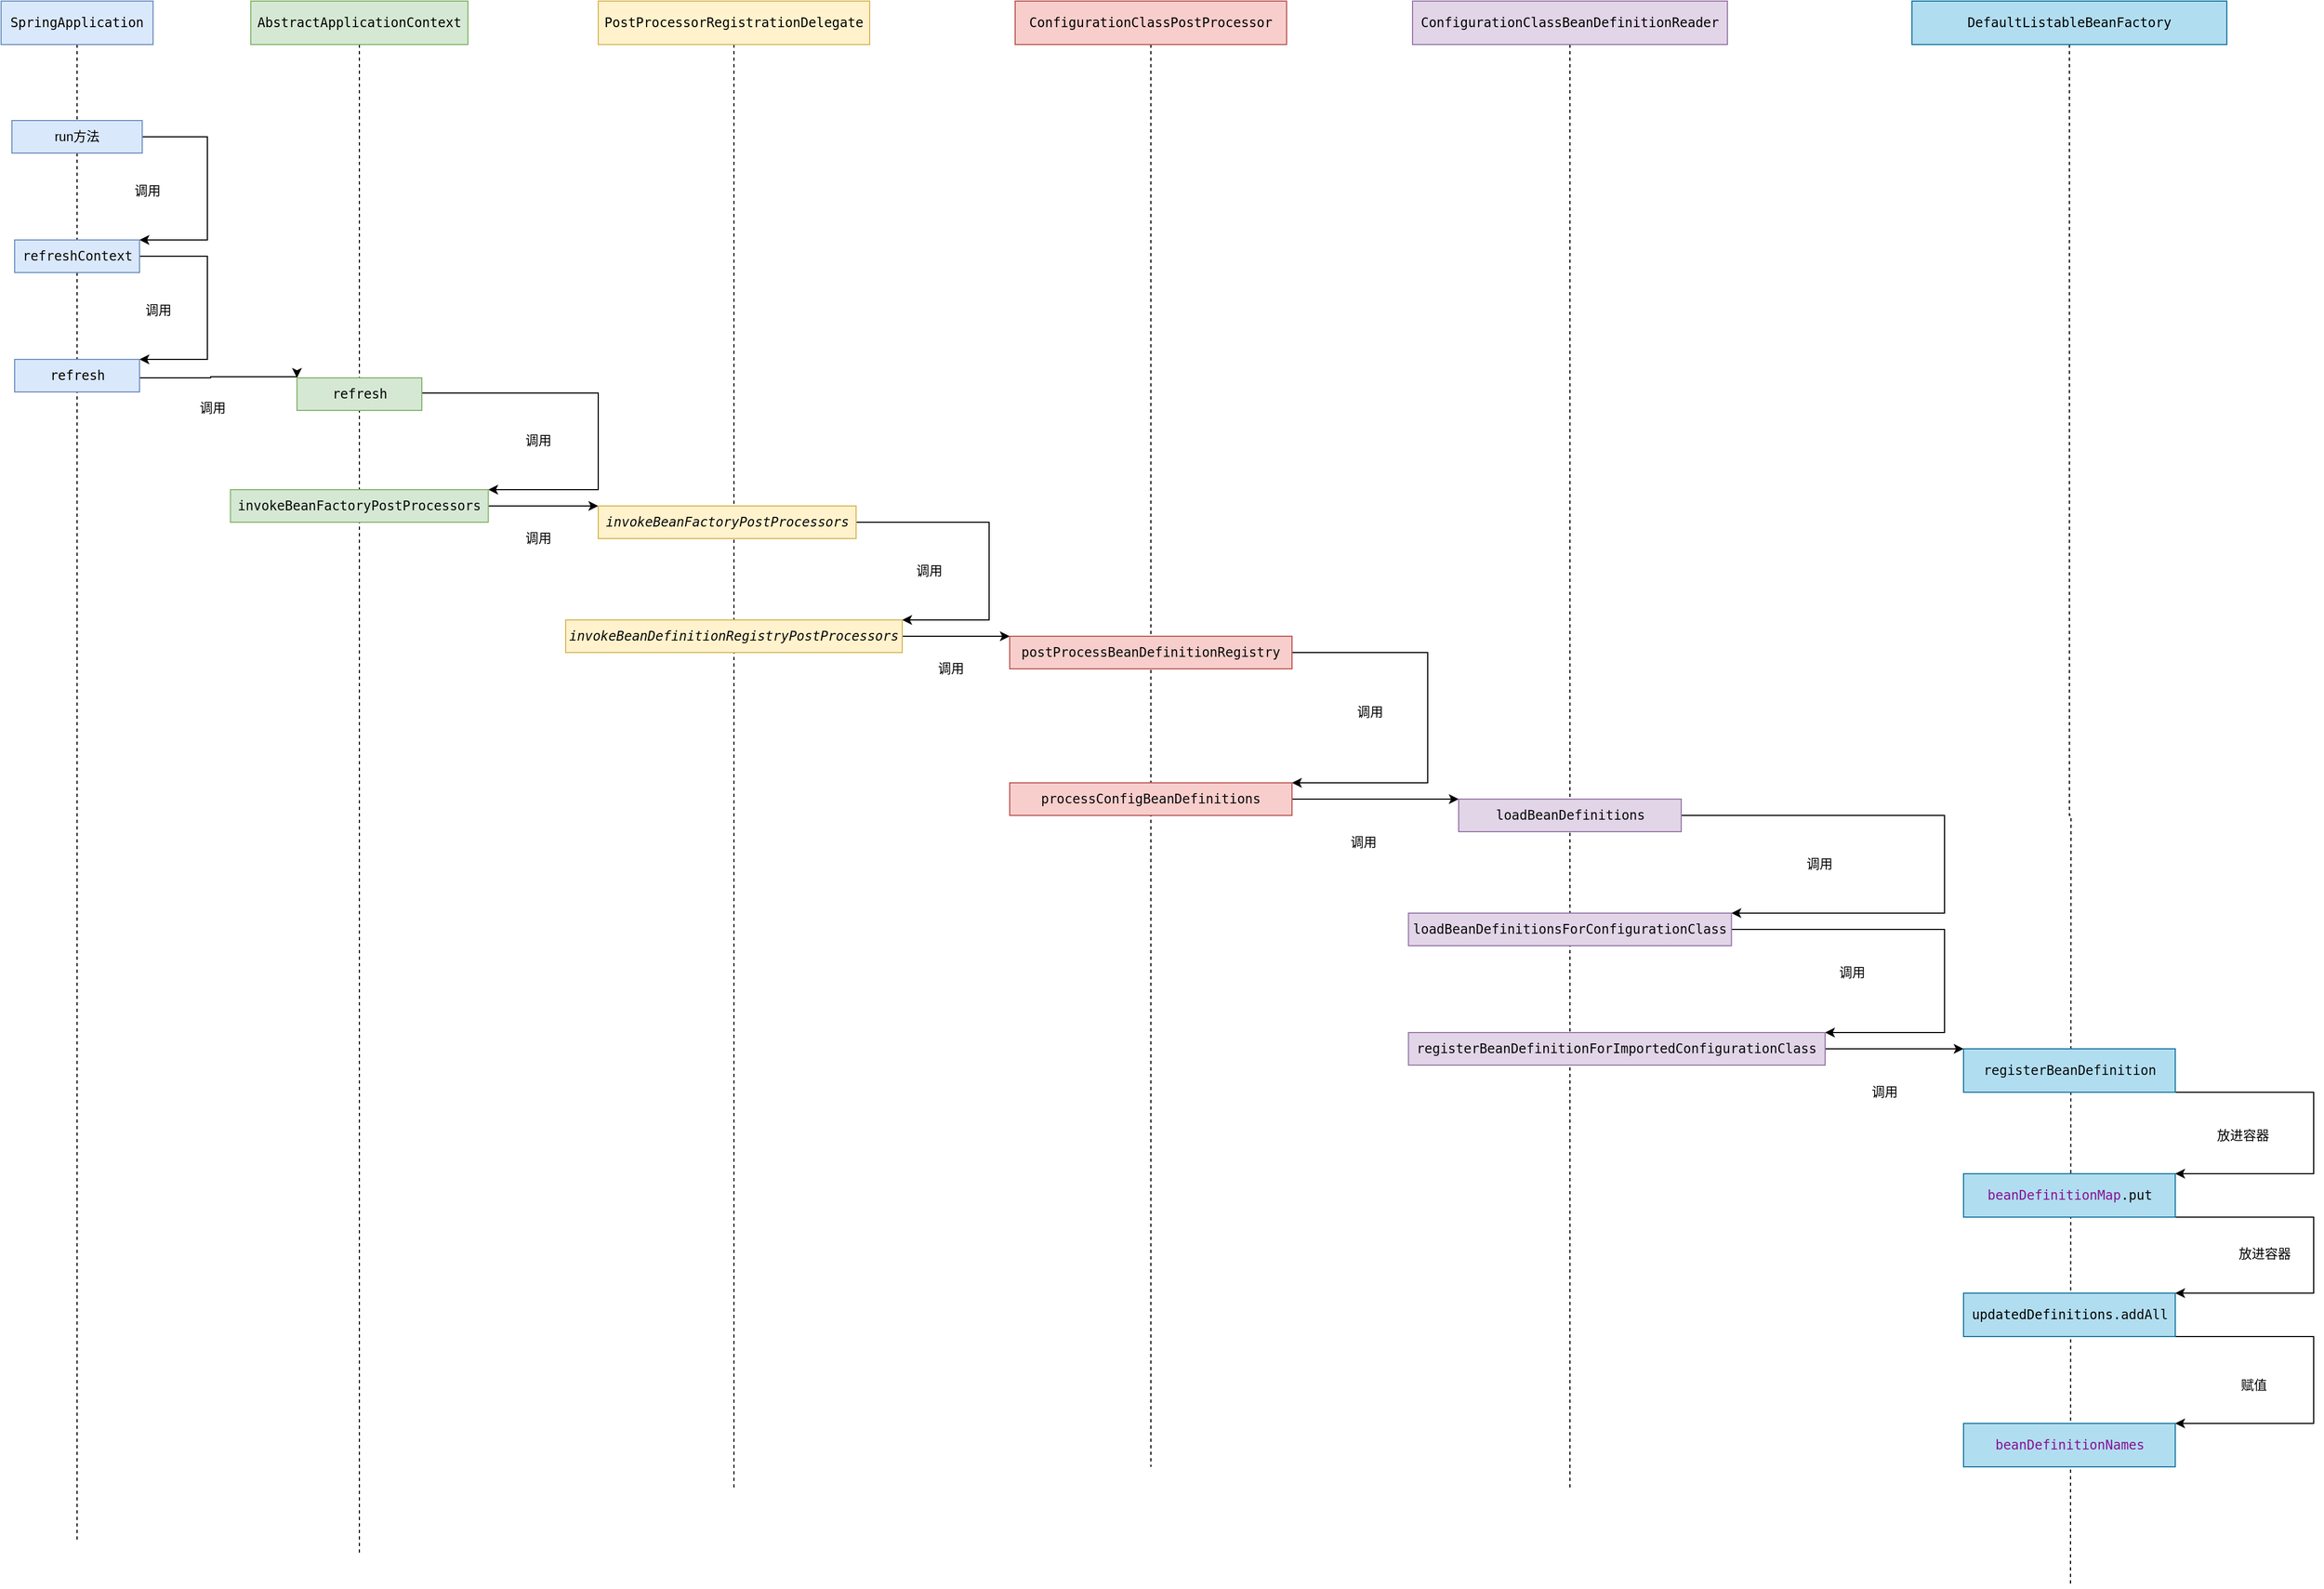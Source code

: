 <mxfile version="14.9.6" type="device"><diagram id="Ni-GHxJx_PQ39iT33gEe" name="第 1 页"><mxGraphModel dx="865" dy="506" grid="1" gridSize="10" guides="1" tooltips="1" connect="1" arrows="1" fold="1" page="1" pageScale="1" pageWidth="827" pageHeight="1169" math="0" shadow="0"><root><mxCell id="0"/><mxCell id="1" parent="0"/><mxCell id="n2_-uNSNF1x48s39MkvH-4" style="edgeStyle=orthogonalEdgeStyle;rounded=0;orthogonalLoop=1;jettySize=auto;html=1;exitX=0.5;exitY=1;exitDx=0;exitDy=0;entryX=0.5;entryY=0;entryDx=0;entryDy=0;fontColor=#000000;endArrow=none;endFill=0;dashed=1;" edge="1" parent="1" source="n2_-uNSNF1x48s39MkvH-2" target="n2_-uNSNF1x48s39MkvH-3"><mxGeometry relative="1" as="geometry"/></mxCell><mxCell id="n2_-uNSNF1x48s39MkvH-2" value="&lt;pre style=&quot;font-family: &amp;quot;jetbrains mono&amp;quot;, monospace;&quot;&gt;&lt;span style=&quot;&quot;&gt;&lt;font style=&quot;font-size: 12px&quot;&gt;SpringApplication&lt;/font&gt;&lt;/span&gt;&lt;/pre&gt;" style="rounded=0;whiteSpace=wrap;html=1;fillColor=#dae8fc;strokeColor=#6c8ebf;" vertex="1" parent="1"><mxGeometry x="40" y="30" width="140" height="40" as="geometry"/></mxCell><mxCell id="n2_-uNSNF1x48s39MkvH-5" style="edgeStyle=orthogonalEdgeStyle;rounded=0;orthogonalLoop=1;jettySize=auto;html=1;exitX=0.5;exitY=1;exitDx=0;exitDy=0;dashed=1;fontColor=#000000;endArrow=none;endFill=0;entryX=0.5;entryY=0;entryDx=0;entryDy=0;entryPerimeter=0;" edge="1" parent="1" source="n2_-uNSNF1x48s39MkvH-3" target="n2_-uNSNF1x48s39MkvH-6"><mxGeometry relative="1" as="geometry"><mxPoint x="110" y="245" as="targetPoint"/></mxGeometry></mxCell><mxCell id="n2_-uNSNF1x48s39MkvH-8" style="edgeStyle=orthogonalEdgeStyle;rounded=0;orthogonalLoop=1;jettySize=auto;html=1;exitX=1;exitY=0.5;exitDx=0;exitDy=0;entryX=1;entryY=0;entryDx=0;entryDy=0;fontColor=#000000;endArrow=classic;endFill=1;" edge="1" parent="1" source="n2_-uNSNF1x48s39MkvH-3" target="n2_-uNSNF1x48s39MkvH-6"><mxGeometry relative="1" as="geometry"><Array as="points"><mxPoint x="230" y="155"/><mxPoint x="230" y="250"/></Array></mxGeometry></mxCell><mxCell id="n2_-uNSNF1x48s39MkvH-3" value="run方法" style="rounded=0;whiteSpace=wrap;html=1;fillColor=#dae8fc;strokeColor=#6c8ebf;" vertex="1" parent="1"><mxGeometry x="50" y="140" width="120" height="30" as="geometry"/></mxCell><mxCell id="n2_-uNSNF1x48s39MkvH-7" style="edgeStyle=orthogonalEdgeStyle;rounded=0;orthogonalLoop=1;jettySize=auto;html=1;exitX=0.5;exitY=1;exitDx=0;exitDy=0;dashed=1;fontColor=#000000;endArrow=none;endFill=0;" edge="1" parent="1" source="n2_-uNSNF1x48s39MkvH-6"><mxGeometry relative="1" as="geometry"><mxPoint x="110" y="1450" as="targetPoint"/></mxGeometry></mxCell><mxCell id="n2_-uNSNF1x48s39MkvH-10" style="edgeStyle=orthogonalEdgeStyle;rounded=0;orthogonalLoop=1;jettySize=auto;html=1;exitX=1;exitY=0.5;exitDx=0;exitDy=0;entryX=1;entryY=0;entryDx=0;entryDy=0;fontColor=#000000;endArrow=classic;endFill=1;" edge="1" parent="1" source="n2_-uNSNF1x48s39MkvH-6" target="n2_-uNSNF1x48s39MkvH-9"><mxGeometry relative="1" as="geometry"><Array as="points"><mxPoint x="230" y="265"/><mxPoint x="230" y="360"/></Array></mxGeometry></mxCell><mxCell id="n2_-uNSNF1x48s39MkvH-6" value="&lt;pre style=&quot;color: rgb(8, 8, 8); font-family: &amp;quot;jetbrains mono&amp;quot;, monospace;&quot;&gt;&lt;font style=&quot;font-size: 12px&quot;&gt;refreshContext&lt;/font&gt;&lt;/pre&gt;" style="rounded=0;whiteSpace=wrap;html=1;fillColor=#dae8fc;strokeColor=#6c8ebf;" vertex="1" parent="1"><mxGeometry x="52.5" y="250" width="115" height="30" as="geometry"/></mxCell><mxCell id="n2_-uNSNF1x48s39MkvH-15" style="edgeStyle=orthogonalEdgeStyle;rounded=0;orthogonalLoop=1;jettySize=auto;html=1;exitX=1;exitY=0.5;exitDx=0;exitDy=0;entryX=0;entryY=0;entryDx=0;entryDy=0;fontColor=#000000;endArrow=classic;endFill=1;" edge="1" parent="1"><mxGeometry relative="1" as="geometry"><mxPoint x="167.5" y="377" as="sourcePoint"/><mxPoint x="312.5" y="377" as="targetPoint"/><Array as="points"><mxPoint x="233" y="377"/><mxPoint x="312" y="376"/></Array></mxGeometry></mxCell><mxCell id="n2_-uNSNF1x48s39MkvH-9" value="&lt;pre style=&quot;font-family: &amp;quot;jetbrains mono&amp;quot; , monospace&quot;&gt;&lt;pre style=&quot;font-family: &amp;quot;jetbrains mono&amp;quot;, monospace;&quot;&gt;&lt;font style=&quot;font-size: 12px&quot;&gt;refresh&lt;/font&gt;&lt;/pre&gt;&lt;/pre&gt;" style="rounded=0;whiteSpace=wrap;html=1;fillColor=#dae8fc;strokeColor=#6c8ebf;" vertex="1" parent="1"><mxGeometry x="52.5" y="360" width="115" height="30" as="geometry"/></mxCell><mxCell id="n2_-uNSNF1x48s39MkvH-12" style="edgeStyle=orthogonalEdgeStyle;rounded=0;orthogonalLoop=1;jettySize=auto;html=1;exitX=0.5;exitY=1;exitDx=0;exitDy=0;fontColor=#000000;endArrow=none;endFill=0;dashed=1;" edge="1" parent="1" source="n2_-uNSNF1x48s39MkvH-11"><mxGeometry relative="1" as="geometry"><mxPoint x="370" y="1460" as="targetPoint"/><Array as="points"><mxPoint x="370" y="487"/></Array></mxGeometry></mxCell><mxCell id="n2_-uNSNF1x48s39MkvH-11" value="&lt;pre style=&quot;font-family: &amp;quot;jetbrains mono&amp;quot; , monospace&quot;&gt;&lt;pre style=&quot;color: rgb(8 , 8 , 8) ; font-family: &amp;quot;jetbrains mono&amp;quot; , monospace&quot;&gt;&lt;pre style=&quot;font-family: &amp;quot;jetbrains mono&amp;quot;, monospace;&quot;&gt;&lt;span style=&quot;color: rgb(0 , 0 , 0)&quot;&gt;&lt;font style=&quot;font-size: 12px&quot;&gt;AbstractApplicationContext&lt;/font&gt;&lt;/span&gt;&lt;/pre&gt;&lt;/pre&gt;&lt;/pre&gt;" style="rounded=0;whiteSpace=wrap;html=1;fillColor=#d5e8d4;strokeColor=#82b366;" vertex="1" parent="1"><mxGeometry x="270" y="30" width="200" height="40" as="geometry"/></mxCell><mxCell id="n2_-uNSNF1x48s39MkvH-17" style="edgeStyle=orthogonalEdgeStyle;rounded=0;orthogonalLoop=1;jettySize=auto;html=1;exitX=1;exitY=0.5;exitDx=0;exitDy=0;entryX=1;entryY=0;entryDx=0;entryDy=0;fontColor=#000000;endArrow=classic;endFill=1;" edge="1" parent="1" source="n2_-uNSNF1x48s39MkvH-14" target="n2_-uNSNF1x48s39MkvH-16"><mxGeometry relative="1" as="geometry"><Array as="points"><mxPoint x="590" y="391"/><mxPoint x="590" y="480"/></Array></mxGeometry></mxCell><mxCell id="n2_-uNSNF1x48s39MkvH-14" value="&lt;pre style=&quot;font-family: &amp;quot;jetbrains mono&amp;quot; , monospace&quot;&gt;&lt;pre style=&quot;font-family: &amp;quot;jetbrains mono&amp;quot;, monospace;&quot;&gt;&lt;font style=&quot;font-size: 12px&quot;&gt;refresh&lt;/font&gt;&lt;/pre&gt;&lt;/pre&gt;" style="rounded=0;whiteSpace=wrap;html=1;fillColor=#d5e8d4;strokeColor=#82b366;" vertex="1" parent="1"><mxGeometry x="312.5" y="377" width="115" height="30" as="geometry"/></mxCell><mxCell id="n2_-uNSNF1x48s39MkvH-25" style="edgeStyle=orthogonalEdgeStyle;rounded=0;orthogonalLoop=1;jettySize=auto;html=1;exitX=1;exitY=0.5;exitDx=0;exitDy=0;entryX=0;entryY=0;entryDx=0;entryDy=0;fontColor=#000000;endArrow=classic;endFill=1;" edge="1" parent="1" source="n2_-uNSNF1x48s39MkvH-16" target="n2_-uNSNF1x48s39MkvH-20"><mxGeometry relative="1" as="geometry"><Array as="points"><mxPoint x="560" y="495"/><mxPoint x="560" y="495"/></Array></mxGeometry></mxCell><mxCell id="n2_-uNSNF1x48s39MkvH-16" value="&lt;pre style=&quot;font-family: &amp;quot;jetbrains mono&amp;quot; , monospace&quot;&gt;&lt;pre style=&quot;font-family: &amp;quot;jetbrains mono&amp;quot; , monospace&quot;&gt;&lt;pre style=&quot;color: rgb(8, 8, 8); font-family: &amp;quot;jetbrains mono&amp;quot;, monospace;&quot;&gt;&lt;font style=&quot;font-size: 12px&quot;&gt;invokeBeanFactoryPostProcessors&lt;/font&gt;&lt;/pre&gt;&lt;/pre&gt;&lt;/pre&gt;" style="rounded=0;whiteSpace=wrap;html=1;fillColor=#d5e8d4;strokeColor=#82b366;" vertex="1" parent="1"><mxGeometry x="251.25" y="480" width="237.5" height="30" as="geometry"/></mxCell><mxCell id="n2_-uNSNF1x48s39MkvH-19" style="edgeStyle=orthogonalEdgeStyle;rounded=0;orthogonalLoop=1;jettySize=auto;html=1;exitX=0.5;exitY=1;exitDx=0;exitDy=0;fontColor=#000000;endArrow=none;endFill=0;dashed=1;" edge="1" parent="1" source="n2_-uNSNF1x48s39MkvH-18"><mxGeometry relative="1" as="geometry"><mxPoint x="715" y="1400" as="targetPoint"/></mxGeometry></mxCell><mxCell id="n2_-uNSNF1x48s39MkvH-18" value="&lt;pre style=&quot;font-family: &amp;quot;jetbrains mono&amp;quot; , monospace&quot;&gt;&lt;pre style=&quot;color: rgb(8 , 8 , 8) ; font-family: &amp;quot;jetbrains mono&amp;quot; , monospace&quot;&gt;&lt;pre style=&quot;font-family: &amp;quot;jetbrains mono&amp;quot; , monospace&quot;&gt;&lt;pre style=&quot;font-family: &amp;quot;jetbrains mono&amp;quot;, monospace;&quot;&gt;&lt;span style=&quot;color: rgb(0 , 0 , 0)&quot;&gt;&lt;font style=&quot;font-size: 12px&quot;&gt;PostProcessorRegistrationDelegate&lt;/font&gt;&lt;/span&gt;&lt;/pre&gt;&lt;/pre&gt;&lt;/pre&gt;&lt;/pre&gt;" style="rounded=0;whiteSpace=wrap;html=1;fillColor=#fff2cc;strokeColor=#d6b656;" vertex="1" parent="1"><mxGeometry x="590" y="30" width="250" height="40" as="geometry"/></mxCell><mxCell id="n2_-uNSNF1x48s39MkvH-26" style="edgeStyle=orthogonalEdgeStyle;rounded=0;orthogonalLoop=1;jettySize=auto;html=1;exitX=1;exitY=0.5;exitDx=0;exitDy=0;entryX=1;entryY=0;entryDx=0;entryDy=0;fontColor=#000000;endArrow=classic;endFill=1;" edge="1" parent="1" source="n2_-uNSNF1x48s39MkvH-20" target="n2_-uNSNF1x48s39MkvH-21"><mxGeometry relative="1" as="geometry"><Array as="points"><mxPoint x="950" y="510"/><mxPoint x="950" y="600"/></Array></mxGeometry></mxCell><mxCell id="n2_-uNSNF1x48s39MkvH-20" value="&lt;pre style=&quot;font-family: &amp;quot;jetbrains mono&amp;quot; , monospace&quot;&gt;&lt;pre style=&quot;font-family: &amp;quot;jetbrains mono&amp;quot; , monospace&quot;&gt;&lt;pre style=&quot;color: rgb(8 , 8 , 8) ; font-family: &amp;quot;jetbrains mono&amp;quot; , monospace&quot;&gt;&lt;pre style=&quot;font-family: &amp;quot;jetbrains mono&amp;quot;, monospace;&quot;&gt;&lt;span style=&quot;font-style: italic&quot;&gt;&lt;font style=&quot;font-size: 12px&quot;&gt;invokeBeanFactoryPostProcessors&lt;/font&gt;&lt;/span&gt;&lt;/pre&gt;&lt;/pre&gt;&lt;/pre&gt;&lt;/pre&gt;" style="rounded=0;whiteSpace=wrap;html=1;fillColor=#fff2cc;strokeColor=#d6b656;" vertex="1" parent="1"><mxGeometry x="590" y="495" width="237.5" height="30" as="geometry"/></mxCell><mxCell id="n2_-uNSNF1x48s39MkvH-31" style="edgeStyle=orthogonalEdgeStyle;rounded=0;orthogonalLoop=1;jettySize=auto;html=1;exitX=1;exitY=0.5;exitDx=0;exitDy=0;entryX=0;entryY=0;entryDx=0;entryDy=0;fontColor=#000000;endArrow=classic;endFill=1;" edge="1" parent="1" source="n2_-uNSNF1x48s39MkvH-21" target="n2_-uNSNF1x48s39MkvH-30"><mxGeometry relative="1" as="geometry"><Array as="points"><mxPoint x="920" y="615"/><mxPoint x="920" y="615"/></Array></mxGeometry></mxCell><mxCell id="n2_-uNSNF1x48s39MkvH-21" value="&lt;pre style=&quot;font-family: &amp;quot;jetbrains mono&amp;quot; , monospace&quot;&gt;&lt;pre style=&quot;font-family: &amp;quot;jetbrains mono&amp;quot; , monospace&quot;&gt;&lt;pre style=&quot;color: rgb(8 , 8 , 8) ; font-family: &amp;quot;jetbrains mono&amp;quot; , monospace&quot;&gt;&lt;pre style=&quot;font-family: &amp;quot;jetbrains mono&amp;quot; , monospace&quot;&gt;&lt;pre style=&quot;font-family: &amp;quot;jetbrains mono&amp;quot;, monospace;&quot;&gt;&lt;span style=&quot;font-style: italic&quot;&gt;&lt;font style=&quot;font-size: 12px&quot;&gt;invokeBeanDefinitionRegistryPostProcessors&lt;/font&gt;&lt;/span&gt;&lt;/pre&gt;&lt;/pre&gt;&lt;/pre&gt;&lt;/pre&gt;&lt;/pre&gt;" style="rounded=0;whiteSpace=wrap;html=1;fillColor=#fff2cc;strokeColor=#d6b656;" vertex="1" parent="1"><mxGeometry x="560" y="600" width="310" height="30" as="geometry"/></mxCell><mxCell id="n2_-uNSNF1x48s39MkvH-29" style="edgeStyle=orthogonalEdgeStyle;rounded=0;orthogonalLoop=1;jettySize=auto;html=1;exitX=0.5;exitY=1;exitDx=0;exitDy=0;fontColor=#000000;endArrow=none;endFill=0;dashed=1;" edge="1" parent="1" source="n2_-uNSNF1x48s39MkvH-28"><mxGeometry relative="1" as="geometry"><mxPoint x="1099" y="1380" as="targetPoint"/><Array as="points"><mxPoint x="1099" y="981"/></Array></mxGeometry></mxCell><mxCell id="n2_-uNSNF1x48s39MkvH-28" value="&lt;pre style=&quot;font-family: &amp;quot;jetbrains mono&amp;quot; , monospace&quot;&gt;&lt;pre style=&quot;color: rgb(8 , 8 , 8) ; font-family: &amp;quot;jetbrains mono&amp;quot; , monospace&quot;&gt;&lt;pre style=&quot;font-family: &amp;quot;jetbrains mono&amp;quot; , monospace&quot;&gt;&lt;pre style=&quot;font-family: &amp;quot;jetbrains mono&amp;quot; , monospace&quot;&gt;&lt;pre style=&quot;font-family: &amp;quot;jetbrains mono&amp;quot;, monospace;&quot;&gt;&lt;span style=&quot;color: rgb(0 , 0 , 0)&quot;&gt;&lt;font style=&quot;font-size: 12px&quot;&gt;ConfigurationClassPostProcessor&lt;/font&gt;&lt;/span&gt;&lt;/pre&gt;&lt;/pre&gt;&lt;/pre&gt;&lt;/pre&gt;&lt;/pre&gt;" style="rounded=0;whiteSpace=wrap;html=1;fillColor=#f8cecc;strokeColor=#b85450;" vertex="1" parent="1"><mxGeometry x="974" y="30" width="250" height="40" as="geometry"/></mxCell><mxCell id="n2_-uNSNF1x48s39MkvH-33" style="edgeStyle=orthogonalEdgeStyle;rounded=0;orthogonalLoop=1;jettySize=auto;html=1;exitX=1;exitY=0.5;exitDx=0;exitDy=0;entryX=1;entryY=0;entryDx=0;entryDy=0;fontColor=#000000;endArrow=classic;endFill=1;" edge="1" parent="1" source="n2_-uNSNF1x48s39MkvH-30" target="n2_-uNSNF1x48s39MkvH-32"><mxGeometry relative="1" as="geometry"><Array as="points"><mxPoint x="1354" y="630"/><mxPoint x="1354" y="750"/></Array></mxGeometry></mxCell><mxCell id="n2_-uNSNF1x48s39MkvH-30" value="&lt;pre style=&quot;font-family: &amp;quot;jetbrains mono&amp;quot; , monospace&quot;&gt;&lt;pre style=&quot;font-family: &amp;quot;jetbrains mono&amp;quot; , monospace&quot;&gt;&lt;pre style=&quot;color: rgb(8 , 8 , 8) ; font-family: &amp;quot;jetbrains mono&amp;quot; , monospace&quot;&gt;&lt;pre style=&quot;font-family: &amp;quot;jetbrains mono&amp;quot; , monospace&quot;&gt;&lt;pre style=&quot;font-family: &amp;quot;jetbrains mono&amp;quot; , monospace&quot;&gt;&lt;pre style=&quot;font-family: &amp;quot;jetbrains mono&amp;quot;, monospace;&quot;&gt;&lt;font style=&quot;font-size: 12px&quot;&gt;postProcessBeanDefinitionRegistry&lt;/font&gt;&lt;/pre&gt;&lt;/pre&gt;&lt;/pre&gt;&lt;/pre&gt;&lt;/pre&gt;&lt;/pre&gt;" style="rounded=0;whiteSpace=wrap;html=1;fillColor=#f8cecc;strokeColor=#b85450;" vertex="1" parent="1"><mxGeometry x="969" y="615" width="260" height="30" as="geometry"/></mxCell><mxCell id="n2_-uNSNF1x48s39MkvH-37" style="edgeStyle=orthogonalEdgeStyle;rounded=0;orthogonalLoop=1;jettySize=auto;html=1;exitX=1;exitY=0.5;exitDx=0;exitDy=0;entryX=0;entryY=0;entryDx=0;entryDy=0;fontColor=#000000;endArrow=classic;endFill=1;" edge="1" parent="1" source="n2_-uNSNF1x48s39MkvH-32" target="n2_-uNSNF1x48s39MkvH-36"><mxGeometry relative="1" as="geometry"><Array as="points"><mxPoint x="1340" y="765"/><mxPoint x="1340" y="765"/></Array></mxGeometry></mxCell><mxCell id="n2_-uNSNF1x48s39MkvH-32" value="&lt;pre style=&quot;font-family: &amp;quot;jetbrains mono&amp;quot; , monospace&quot;&gt;&lt;pre style=&quot;font-family: &amp;quot;jetbrains mono&amp;quot; , monospace&quot;&gt;&lt;pre style=&quot;color: rgb(8 , 8 , 8) ; font-family: &amp;quot;jetbrains mono&amp;quot; , monospace&quot;&gt;&lt;pre style=&quot;font-family: &amp;quot;jetbrains mono&amp;quot; , monospace&quot;&gt;&lt;pre style=&quot;font-family: &amp;quot;jetbrains mono&amp;quot; , monospace&quot;&gt;&lt;pre style=&quot;font-family: &amp;quot;jetbrains mono&amp;quot; , monospace&quot;&gt;&lt;pre style=&quot;font-family: &amp;quot;jetbrains mono&amp;quot;, monospace;&quot;&gt;&lt;font style=&quot;font-size: 12px&quot;&gt;processConfigBeanDefinitions&lt;/font&gt;&lt;/pre&gt;&lt;/pre&gt;&lt;/pre&gt;&lt;/pre&gt;&lt;/pre&gt;&lt;/pre&gt;&lt;/pre&gt;" style="rounded=0;whiteSpace=wrap;html=1;fillColor=#f8cecc;strokeColor=#b85450;" vertex="1" parent="1"><mxGeometry x="969" y="750" width="260" height="30" as="geometry"/></mxCell><mxCell id="n2_-uNSNF1x48s39MkvH-35" style="edgeStyle=orthogonalEdgeStyle;rounded=0;orthogonalLoop=1;jettySize=auto;html=1;exitX=0.5;exitY=1;exitDx=0;exitDy=0;fontColor=#000000;endArrow=none;endFill=0;dashed=1;" edge="1" parent="1" source="n2_-uNSNF1x48s39MkvH-34"><mxGeometry relative="1" as="geometry"><mxPoint x="1485" y="1400" as="targetPoint"/><Array as="points"><mxPoint x="1485" y="983"/></Array></mxGeometry></mxCell><mxCell id="n2_-uNSNF1x48s39MkvH-34" value="&lt;pre style=&quot;font-family: &amp;quot;jetbrains mono&amp;quot; , monospace&quot;&gt;&lt;pre style=&quot;color: rgb(8 , 8 , 8) ; font-family: &amp;quot;jetbrains mono&amp;quot; , monospace&quot;&gt;&lt;pre style=&quot;font-family: &amp;quot;jetbrains mono&amp;quot; , monospace&quot;&gt;&lt;pre style=&quot;font-family: &amp;quot;jetbrains mono&amp;quot; , monospace&quot;&gt;&lt;pre style=&quot;font-family: &amp;quot;jetbrains mono&amp;quot; , monospace&quot;&gt;&lt;pre style=&quot;font-family: &amp;quot;jetbrains mono&amp;quot;, monospace;&quot;&gt;&lt;span style=&quot;color: rgb(0 , 0 , 0)&quot;&gt;&lt;font style=&quot;font-size: 12px&quot;&gt;ConfigurationClassBeanDefinitionReader&lt;/font&gt;&lt;/span&gt;&lt;/pre&gt;&lt;/pre&gt;&lt;/pre&gt;&lt;/pre&gt;&lt;/pre&gt;&lt;/pre&gt;" style="rounded=0;whiteSpace=wrap;html=1;fillColor=#e1d5e7;strokeColor=#9673a6;" vertex="1" parent="1"><mxGeometry x="1340" y="30" width="290" height="40" as="geometry"/></mxCell><mxCell id="n2_-uNSNF1x48s39MkvH-40" style="edgeStyle=orthogonalEdgeStyle;rounded=0;orthogonalLoop=1;jettySize=auto;html=1;exitX=1;exitY=0.5;exitDx=0;exitDy=0;entryX=1;entryY=0;entryDx=0;entryDy=0;fontColor=#000000;endArrow=classic;endFill=1;" edge="1" parent="1" source="n2_-uNSNF1x48s39MkvH-36" target="n2_-uNSNF1x48s39MkvH-38"><mxGeometry relative="1" as="geometry"><Array as="points"><mxPoint x="1830" y="780"/><mxPoint x="1830" y="870"/></Array></mxGeometry></mxCell><mxCell id="n2_-uNSNF1x48s39MkvH-36" value="&lt;pre style=&quot;font-family: &amp;#34;jetbrains mono&amp;#34; , monospace&quot;&gt;&lt;pre style=&quot;font-family: &amp;#34;jetbrains mono&amp;#34; , monospace&quot;&gt;&lt;pre style=&quot;color: rgb(8 , 8 , 8) ; font-family: &amp;#34;jetbrains mono&amp;#34; , monospace&quot;&gt;&lt;pre style=&quot;font-family: &amp;#34;jetbrains mono&amp;#34; , monospace&quot;&gt;&lt;pre style=&quot;font-family: &amp;#34;jetbrains mono&amp;#34; , monospace&quot;&gt;&lt;pre style=&quot;font-family: &amp;#34;jetbrains mono&amp;#34; , monospace&quot;&gt;&lt;pre style=&quot;font-family: &amp;#34;jetbrains mono&amp;#34; , monospace&quot;&gt;&lt;pre style=&quot;font-family: &amp;#34;jetbrains mono&amp;#34; , monospace&quot;&gt;&lt;font style=&quot;font-size: 12px&quot;&gt;loadBeanDefinitions&lt;/font&gt;&lt;/pre&gt;&lt;/pre&gt;&lt;/pre&gt;&lt;/pre&gt;&lt;/pre&gt;&lt;/pre&gt;&lt;/pre&gt;&lt;/pre&gt;" style="rounded=0;whiteSpace=wrap;html=1;fillColor=#e1d5e7;strokeColor=#9673a6;" vertex="1" parent="1"><mxGeometry x="1382.5" y="765" width="205" height="30" as="geometry"/></mxCell><mxCell id="n2_-uNSNF1x48s39MkvH-41" style="edgeStyle=orthogonalEdgeStyle;rounded=0;orthogonalLoop=1;jettySize=auto;html=1;exitX=1;exitY=0.5;exitDx=0;exitDy=0;entryX=1;entryY=0;entryDx=0;entryDy=0;fontColor=#000000;endArrow=classic;endFill=1;" edge="1" parent="1" source="n2_-uNSNF1x48s39MkvH-38" target="n2_-uNSNF1x48s39MkvH-39"><mxGeometry relative="1" as="geometry"><Array as="points"><mxPoint x="1830" y="885"/><mxPoint x="1830" y="980"/></Array></mxGeometry></mxCell><mxCell id="n2_-uNSNF1x48s39MkvH-38" value="&lt;pre style=&quot;font-family: &amp;quot;jetbrains mono&amp;quot; , monospace&quot;&gt;&lt;pre style=&quot;font-family: &amp;quot;jetbrains mono&amp;quot; , monospace&quot;&gt;&lt;pre style=&quot;color: rgb(8 , 8 , 8) ; font-family: &amp;quot;jetbrains mono&amp;quot; , monospace&quot;&gt;&lt;pre style=&quot;font-family: &amp;quot;jetbrains mono&amp;quot; , monospace&quot;&gt;&lt;pre style=&quot;font-family: &amp;quot;jetbrains mono&amp;quot; , monospace&quot;&gt;&lt;pre style=&quot;font-family: &amp;quot;jetbrains mono&amp;quot; , monospace&quot;&gt;&lt;pre style=&quot;font-family: &amp;quot;jetbrains mono&amp;quot; , monospace&quot;&gt;&lt;pre style=&quot;font-family: &amp;quot;jetbrains mono&amp;quot; , monospace&quot;&gt;&lt;pre style=&quot;font-family: &amp;quot;jetbrains mono&amp;quot;, monospace;&quot;&gt;&lt;font style=&quot;font-size: 12px&quot;&gt;loadBeanDefinitionsForConfigurationClass&lt;/font&gt;&lt;/pre&gt;&lt;/pre&gt;&lt;/pre&gt;&lt;/pre&gt;&lt;/pre&gt;&lt;/pre&gt;&lt;/pre&gt;&lt;/pre&gt;&lt;/pre&gt;" style="rounded=0;whiteSpace=wrap;html=1;fillColor=#e1d5e7;strokeColor=#9673a6;" vertex="1" parent="1"><mxGeometry x="1336.25" y="870" width="297.5" height="30" as="geometry"/></mxCell><mxCell id="n2_-uNSNF1x48s39MkvH-45" style="edgeStyle=orthogonalEdgeStyle;rounded=0;orthogonalLoop=1;jettySize=auto;html=1;exitX=1;exitY=0.5;exitDx=0;exitDy=0;entryX=0;entryY=0;entryDx=0;entryDy=0;fontColor=#000000;endArrow=classic;endFill=1;" edge="1" parent="1" source="n2_-uNSNF1x48s39MkvH-39" target="n2_-uNSNF1x48s39MkvH-44"><mxGeometry relative="1" as="geometry"><Array as="points"><mxPoint x="1848" y="995"/></Array></mxGeometry></mxCell><mxCell id="n2_-uNSNF1x48s39MkvH-39" value="&lt;pre style=&quot;font-family: &amp;quot;jetbrains mono&amp;quot; , monospace&quot;&gt;&lt;pre style=&quot;font-family: &amp;quot;jetbrains mono&amp;quot; , monospace&quot;&gt;&lt;pre style=&quot;color: rgb(8 , 8 , 8) ; font-family: &amp;quot;jetbrains mono&amp;quot; , monospace&quot;&gt;&lt;pre style=&quot;font-family: &amp;quot;jetbrains mono&amp;quot; , monospace&quot;&gt;&lt;pre style=&quot;font-family: &amp;quot;jetbrains mono&amp;quot; , monospace&quot;&gt;&lt;pre style=&quot;font-family: &amp;quot;jetbrains mono&amp;quot; , monospace&quot;&gt;&lt;pre style=&quot;font-family: &amp;quot;jetbrains mono&amp;quot; , monospace&quot;&gt;&lt;pre style=&quot;font-family: &amp;quot;jetbrains mono&amp;quot; , monospace&quot;&gt;&lt;pre style=&quot;font-family: &amp;quot;jetbrains mono&amp;quot; , monospace&quot;&gt;&lt;pre style=&quot;font-family: &amp;quot;jetbrains mono&amp;quot;, monospace;&quot;&gt;&lt;font style=&quot;font-size: 12px&quot;&gt;registerBeanDefinitionForImportedConfigurationClass&lt;/font&gt;&lt;/pre&gt;&lt;/pre&gt;&lt;/pre&gt;&lt;/pre&gt;&lt;/pre&gt;&lt;/pre&gt;&lt;/pre&gt;&lt;/pre&gt;&lt;/pre&gt;&lt;/pre&gt;" style="rounded=0;whiteSpace=wrap;html=1;fillColor=#e1d5e7;strokeColor=#9673a6;" vertex="1" parent="1"><mxGeometry x="1336.25" y="980" width="383.75" height="30" as="geometry"/></mxCell><mxCell id="n2_-uNSNF1x48s39MkvH-43" style="edgeStyle=orthogonalEdgeStyle;rounded=0;orthogonalLoop=1;jettySize=auto;html=1;exitX=0.5;exitY=1;exitDx=0;exitDy=0;fontColor=#000000;endArrow=none;endFill=0;dashed=1;" edge="1" parent="1" source="n2_-uNSNF1x48s39MkvH-42"><mxGeometry relative="1" as="geometry"><mxPoint x="1946" y="1490" as="targetPoint"/></mxGeometry></mxCell><mxCell id="n2_-uNSNF1x48s39MkvH-42" value="&lt;pre style=&quot;font-family: &amp;#34;jetbrains mono&amp;#34; , monospace&quot;&gt;&lt;pre style=&quot;color: rgb(8 , 8 , 8) ; font-family: &amp;#34;jetbrains mono&amp;#34; , monospace&quot;&gt;&lt;pre style=&quot;font-family: &amp;#34;jetbrains mono&amp;#34; , monospace&quot;&gt;&lt;pre style=&quot;font-family: &amp;#34;jetbrains mono&amp;#34; , monospace&quot;&gt;&lt;pre style=&quot;font-family: &amp;#34;jetbrains mono&amp;#34; , monospace&quot;&gt;&lt;pre style=&quot;font-family: &amp;#34;jetbrains mono&amp;#34; , monospace&quot;&gt;&lt;pre style=&quot;font-family: &amp;#34;jetbrains mono&amp;#34; , monospace&quot;&gt;&lt;pre style=&quot;font-family: &amp;#34;jetbrains mono&amp;#34; , monospace&quot;&gt;&lt;span style=&quot;color: rgb(0 , 0 , 0)&quot;&gt;&lt;font style=&quot;font-size: 12px&quot;&gt;DefaultListableBeanFactory&lt;/font&gt;&lt;/span&gt;&lt;/pre&gt;&lt;/pre&gt;&lt;/pre&gt;&lt;/pre&gt;&lt;/pre&gt;&lt;/pre&gt;&lt;/pre&gt;&lt;/pre&gt;" style="rounded=0;whiteSpace=wrap;html=1;fillColor=#b1ddf0;strokeColor=#10739e;" vertex="1" parent="1"><mxGeometry x="1800" y="30" width="290" height="40" as="geometry"/></mxCell><mxCell id="n2_-uNSNF1x48s39MkvH-47" style="edgeStyle=orthogonalEdgeStyle;rounded=0;orthogonalLoop=1;jettySize=auto;html=1;exitX=1;exitY=1;exitDx=0;exitDy=0;entryX=1;entryY=0;entryDx=0;entryDy=0;fontColor=#000000;endArrow=classic;endFill=1;" edge="1" parent="1" source="n2_-uNSNF1x48s39MkvH-44" target="n2_-uNSNF1x48s39MkvH-46"><mxGeometry relative="1" as="geometry"><Array as="points"><mxPoint x="2170" y="1035"/><mxPoint x="2170" y="1110"/></Array></mxGeometry></mxCell><mxCell id="n2_-uNSNF1x48s39MkvH-44" value="&lt;pre style=&quot;font-family: &amp;#34;jetbrains mono&amp;#34; , monospace&quot;&gt;&lt;pre style=&quot;color: rgb(8 , 8 , 8) ; font-family: &amp;#34;jetbrains mono&amp;#34; , monospace&quot;&gt;&lt;pre style=&quot;font-family: &amp;#34;jetbrains mono&amp;#34; , monospace&quot;&gt;&lt;pre style=&quot;font-family: &amp;#34;jetbrains mono&amp;#34; , monospace&quot;&gt;&lt;pre style=&quot;font-family: &amp;#34;jetbrains mono&amp;#34; , monospace&quot;&gt;&lt;pre style=&quot;font-family: &amp;#34;jetbrains mono&amp;#34; , monospace&quot;&gt;&lt;pre style=&quot;font-family: &amp;#34;jetbrains mono&amp;#34; , monospace&quot;&gt;&lt;pre style=&quot;font-family: &amp;#34;jetbrains mono&amp;#34; , monospace&quot;&gt;&lt;font style=&quot;font-size: 12px&quot;&gt;registerBeanDefinition&lt;/font&gt;&lt;/pre&gt;&lt;/pre&gt;&lt;/pre&gt;&lt;/pre&gt;&lt;/pre&gt;&lt;/pre&gt;&lt;/pre&gt;&lt;/pre&gt;" style="rounded=0;whiteSpace=wrap;html=1;fillColor=#b1ddf0;strokeColor=#10739e;" vertex="1" parent="1"><mxGeometry x="1847.5" y="995" width="195" height="40" as="geometry"/></mxCell><mxCell id="n2_-uNSNF1x48s39MkvH-50" style="edgeStyle=orthogonalEdgeStyle;rounded=0;orthogonalLoop=1;jettySize=auto;html=1;exitX=1;exitY=1;exitDx=0;exitDy=0;entryX=1;entryY=0;entryDx=0;entryDy=0;fontColor=#000000;endArrow=classic;endFill=1;" edge="1" parent="1" source="n2_-uNSNF1x48s39MkvH-46" target="n2_-uNSNF1x48s39MkvH-48"><mxGeometry relative="1" as="geometry"><Array as="points"><mxPoint x="2170" y="1150"/><mxPoint x="2170" y="1220"/></Array></mxGeometry></mxCell><mxCell id="n2_-uNSNF1x48s39MkvH-46" value="&lt;pre style=&quot;font-family: &amp;#34;jetbrains mono&amp;#34; , monospace&quot;&gt;&lt;pre style=&quot;color: rgb(8 , 8 , 8) ; font-family: &amp;#34;jetbrains mono&amp;#34; , monospace&quot;&gt;&lt;pre style=&quot;font-family: &amp;#34;jetbrains mono&amp;#34; , monospace&quot;&gt;&lt;pre style=&quot;font-family: &amp;#34;jetbrains mono&amp;#34; , monospace&quot;&gt;&lt;pre style=&quot;font-family: &amp;#34;jetbrains mono&amp;#34; , monospace&quot;&gt;&lt;pre style=&quot;font-family: &amp;#34;jetbrains mono&amp;#34; , monospace&quot;&gt;&lt;pre style=&quot;font-family: &amp;#34;jetbrains mono&amp;#34; , monospace&quot;&gt;&lt;pre style=&quot;font-family: &amp;#34;jetbrains mono&amp;#34; , monospace&quot;&gt;&lt;pre style=&quot;font-family: &amp;#34;jetbrains mono&amp;#34; , monospace&quot;&gt;&lt;span style=&quot;color: #871094&quot;&gt;beanDefinitionMap&lt;/span&gt;.put&lt;/pre&gt;&lt;/pre&gt;&lt;/pre&gt;&lt;/pre&gt;&lt;/pre&gt;&lt;/pre&gt;&lt;/pre&gt;&lt;/pre&gt;&lt;/pre&gt;" style="rounded=0;whiteSpace=wrap;html=1;fillColor=#b1ddf0;strokeColor=#10739e;" vertex="1" parent="1"><mxGeometry x="1847.5" y="1110" width="195" height="40" as="geometry"/></mxCell><mxCell id="n2_-uNSNF1x48s39MkvH-52" style="edgeStyle=orthogonalEdgeStyle;rounded=0;orthogonalLoop=1;jettySize=auto;html=1;exitX=1;exitY=1;exitDx=0;exitDy=0;entryX=1;entryY=0;entryDx=0;entryDy=0;fontColor=#000000;endArrow=classic;endFill=1;" edge="1" parent="1" source="n2_-uNSNF1x48s39MkvH-48" target="n2_-uNSNF1x48s39MkvH-51"><mxGeometry relative="1" as="geometry"><Array as="points"><mxPoint x="2170" y="1260"/><mxPoint x="2170" y="1340"/></Array></mxGeometry></mxCell><mxCell id="n2_-uNSNF1x48s39MkvH-48" value="&lt;pre style=&quot;font-family: &amp;quot;jetbrains mono&amp;quot; , monospace&quot;&gt;&lt;pre style=&quot;color: rgb(8 , 8 , 8) ; font-family: &amp;quot;jetbrains mono&amp;quot; , monospace&quot;&gt;&lt;pre style=&quot;font-family: &amp;quot;jetbrains mono&amp;quot; , monospace&quot;&gt;&lt;pre style=&quot;font-family: &amp;quot;jetbrains mono&amp;quot; , monospace&quot;&gt;&lt;pre style=&quot;font-family: &amp;quot;jetbrains mono&amp;quot; , monospace&quot;&gt;&lt;pre style=&quot;font-family: &amp;quot;jetbrains mono&amp;quot; , monospace&quot;&gt;&lt;pre style=&quot;font-family: &amp;quot;jetbrains mono&amp;quot; , monospace&quot;&gt;&lt;pre style=&quot;font-family: &amp;quot;jetbrains mono&amp;quot; , monospace&quot;&gt;&lt;pre style=&quot;font-family: &amp;quot;jetbrains mono&amp;quot; , monospace&quot;&gt;&lt;pre style=&quot;font-family: &amp;quot;jetbrains mono&amp;quot;, monospace;&quot;&gt;&lt;span style=&quot;color: #000000&quot;&gt;updatedDefinitions&lt;/span&gt;.addAll&lt;/pre&gt;&lt;/pre&gt;&lt;/pre&gt;&lt;/pre&gt;&lt;/pre&gt;&lt;/pre&gt;&lt;/pre&gt;&lt;/pre&gt;&lt;/pre&gt;&lt;/pre&gt;" style="rounded=0;whiteSpace=wrap;html=1;fillColor=#b1ddf0;strokeColor=#10739e;" vertex="1" parent="1"><mxGeometry x="1847.5" y="1220" width="195" height="40" as="geometry"/></mxCell><mxCell id="n2_-uNSNF1x48s39MkvH-51" value="&lt;pre style=&quot;font-family: &amp;quot;jetbrains mono&amp;quot; , monospace&quot;&gt;&lt;pre style=&quot;color: rgb(8 , 8 , 8) ; font-family: &amp;quot;jetbrains mono&amp;quot; , monospace&quot;&gt;&lt;pre style=&quot;font-family: &amp;quot;jetbrains mono&amp;quot; , monospace&quot;&gt;&lt;pre style=&quot;font-family: &amp;quot;jetbrains mono&amp;quot; , monospace&quot;&gt;&lt;pre style=&quot;font-family: &amp;quot;jetbrains mono&amp;quot; , monospace&quot;&gt;&lt;pre style=&quot;font-family: &amp;quot;jetbrains mono&amp;quot; , monospace&quot;&gt;&lt;pre style=&quot;font-family: &amp;quot;jetbrains mono&amp;quot; , monospace&quot;&gt;&lt;pre style=&quot;font-family: &amp;quot;jetbrains mono&amp;quot; , monospace&quot;&gt;&lt;pre style=&quot;font-family: &amp;quot;jetbrains mono&amp;quot; , monospace&quot;&gt;&lt;pre style=&quot;font-family: &amp;quot;jetbrains mono&amp;quot; , monospace&quot;&gt;&lt;pre style=&quot;font-family: &amp;quot;jetbrains mono&amp;quot;, monospace;&quot;&gt;&lt;span style=&quot;color: rgb(135 , 16 , 148)&quot;&gt;&lt;font style=&quot;font-size: 12px&quot;&gt;beanDefinitionNames&lt;/font&gt;&lt;/span&gt;&lt;/pre&gt;&lt;/pre&gt;&lt;/pre&gt;&lt;/pre&gt;&lt;/pre&gt;&lt;/pre&gt;&lt;/pre&gt;&lt;/pre&gt;&lt;/pre&gt;&lt;/pre&gt;&lt;/pre&gt;" style="rounded=0;whiteSpace=wrap;html=1;fillColor=#b1ddf0;strokeColor=#10739e;" vertex="1" parent="1"><mxGeometry x="1847.5" y="1340" width="195" height="40" as="geometry"/></mxCell><mxCell id="n2_-uNSNF1x48s39MkvH-54" value="调用" style="text;html=1;strokeColor=none;fillColor=none;align=center;verticalAlign=middle;whiteSpace=wrap;rounded=0;fontColor=#000000;" vertex="1" parent="1"><mxGeometry x="140" y="190" width="70" height="30" as="geometry"/></mxCell><mxCell id="n2_-uNSNF1x48s39MkvH-55" value="调用" style="text;html=1;strokeColor=none;fillColor=none;align=center;verticalAlign=middle;whiteSpace=wrap;rounded=0;fontColor=#000000;" vertex="1" parent="1"><mxGeometry x="150" y="300" width="70" height="30" as="geometry"/></mxCell><mxCell id="n2_-uNSNF1x48s39MkvH-56" value="调用" style="text;html=1;strokeColor=none;fillColor=none;align=center;verticalAlign=middle;whiteSpace=wrap;rounded=0;fontColor=#000000;" vertex="1" parent="1"><mxGeometry x="200" y="390" width="70" height="30" as="geometry"/></mxCell><mxCell id="n2_-uNSNF1x48s39MkvH-57" value="调用" style="text;html=1;strokeColor=none;fillColor=none;align=center;verticalAlign=middle;whiteSpace=wrap;rounded=0;fontColor=#000000;" vertex="1" parent="1"><mxGeometry x="500" y="420" width="70" height="30" as="geometry"/></mxCell><mxCell id="n2_-uNSNF1x48s39MkvH-58" value="调用" style="text;html=1;strokeColor=none;fillColor=none;align=center;verticalAlign=middle;whiteSpace=wrap;rounded=0;fontColor=#000000;" vertex="1" parent="1"><mxGeometry x="500" y="510" width="70" height="30" as="geometry"/></mxCell><mxCell id="n2_-uNSNF1x48s39MkvH-59" value="调用" style="text;html=1;strokeColor=none;fillColor=none;align=center;verticalAlign=middle;whiteSpace=wrap;rounded=0;fontColor=#000000;" vertex="1" parent="1"><mxGeometry x="860" y="540" width="70" height="30" as="geometry"/></mxCell><mxCell id="n2_-uNSNF1x48s39MkvH-60" value="调用" style="text;html=1;strokeColor=none;fillColor=none;align=center;verticalAlign=middle;whiteSpace=wrap;rounded=0;fontColor=#000000;" vertex="1" parent="1"><mxGeometry x="880" y="630" width="70" height="30" as="geometry"/></mxCell><mxCell id="n2_-uNSNF1x48s39MkvH-61" value="调用" style="text;html=1;strokeColor=none;fillColor=none;align=center;verticalAlign=middle;whiteSpace=wrap;rounded=0;fontColor=#000000;" vertex="1" parent="1"><mxGeometry x="1266.25" y="670" width="70" height="30" as="geometry"/></mxCell><mxCell id="n2_-uNSNF1x48s39MkvH-62" value="调用" style="text;html=1;strokeColor=none;fillColor=none;align=center;verticalAlign=middle;whiteSpace=wrap;rounded=0;fontColor=#000000;" vertex="1" parent="1"><mxGeometry x="1260" y="790" width="70" height="30" as="geometry"/></mxCell><mxCell id="n2_-uNSNF1x48s39MkvH-63" value="调用" style="text;html=1;strokeColor=none;fillColor=none;align=center;verticalAlign=middle;whiteSpace=wrap;rounded=0;fontColor=#000000;" vertex="1" parent="1"><mxGeometry x="1680" y="810" width="70" height="30" as="geometry"/></mxCell><mxCell id="n2_-uNSNF1x48s39MkvH-64" value="调用" style="text;html=1;strokeColor=none;fillColor=none;align=center;verticalAlign=middle;whiteSpace=wrap;rounded=0;fontColor=#000000;" vertex="1" parent="1"><mxGeometry x="1710" y="910" width="70" height="30" as="geometry"/></mxCell><mxCell id="n2_-uNSNF1x48s39MkvH-65" value="调用" style="text;html=1;strokeColor=none;fillColor=none;align=center;verticalAlign=middle;whiteSpace=wrap;rounded=0;fontColor=#000000;" vertex="1" parent="1"><mxGeometry x="1740" y="1020" width="70" height="30" as="geometry"/></mxCell><mxCell id="n2_-uNSNF1x48s39MkvH-66" value="放进容器" style="text;html=1;strokeColor=none;fillColor=none;align=center;verticalAlign=middle;whiteSpace=wrap;rounded=0;fontColor=#000000;" vertex="1" parent="1"><mxGeometry x="2070" y="1060" width="70" height="30" as="geometry"/></mxCell><mxCell id="n2_-uNSNF1x48s39MkvH-67" value="放进容器" style="text;html=1;strokeColor=none;fillColor=none;align=center;verticalAlign=middle;whiteSpace=wrap;rounded=0;fontColor=#000000;" vertex="1" parent="1"><mxGeometry x="2090" y="1169" width="70" height="30" as="geometry"/></mxCell><mxCell id="n2_-uNSNF1x48s39MkvH-68" value="赋值" style="text;html=1;strokeColor=none;fillColor=none;align=center;verticalAlign=middle;whiteSpace=wrap;rounded=0;fontColor=#000000;" vertex="1" parent="1"><mxGeometry x="2080" y="1290" width="70" height="30" as="geometry"/></mxCell></root></mxGraphModel></diagram></mxfile>